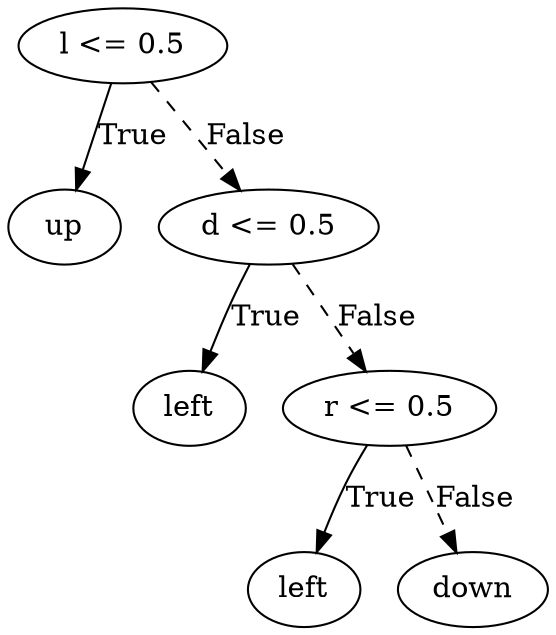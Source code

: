 digraph {
0 [label="l <= 0.5"];
1 [label="up"];
0 -> 1 [label="True"];
2 [label="d <= 0.5"];
3 [label="left"];
2 -> 3 [label="True"];
4 [label="r <= 0.5"];
5 [label="left"];
4 -> 5 [label="True"];
6 [label="down"];
4 -> 6 [style="dashed", label="False"];
2 -> 4 [style="dashed", label="False"];
0 -> 2 [style="dashed", label="False"];

}